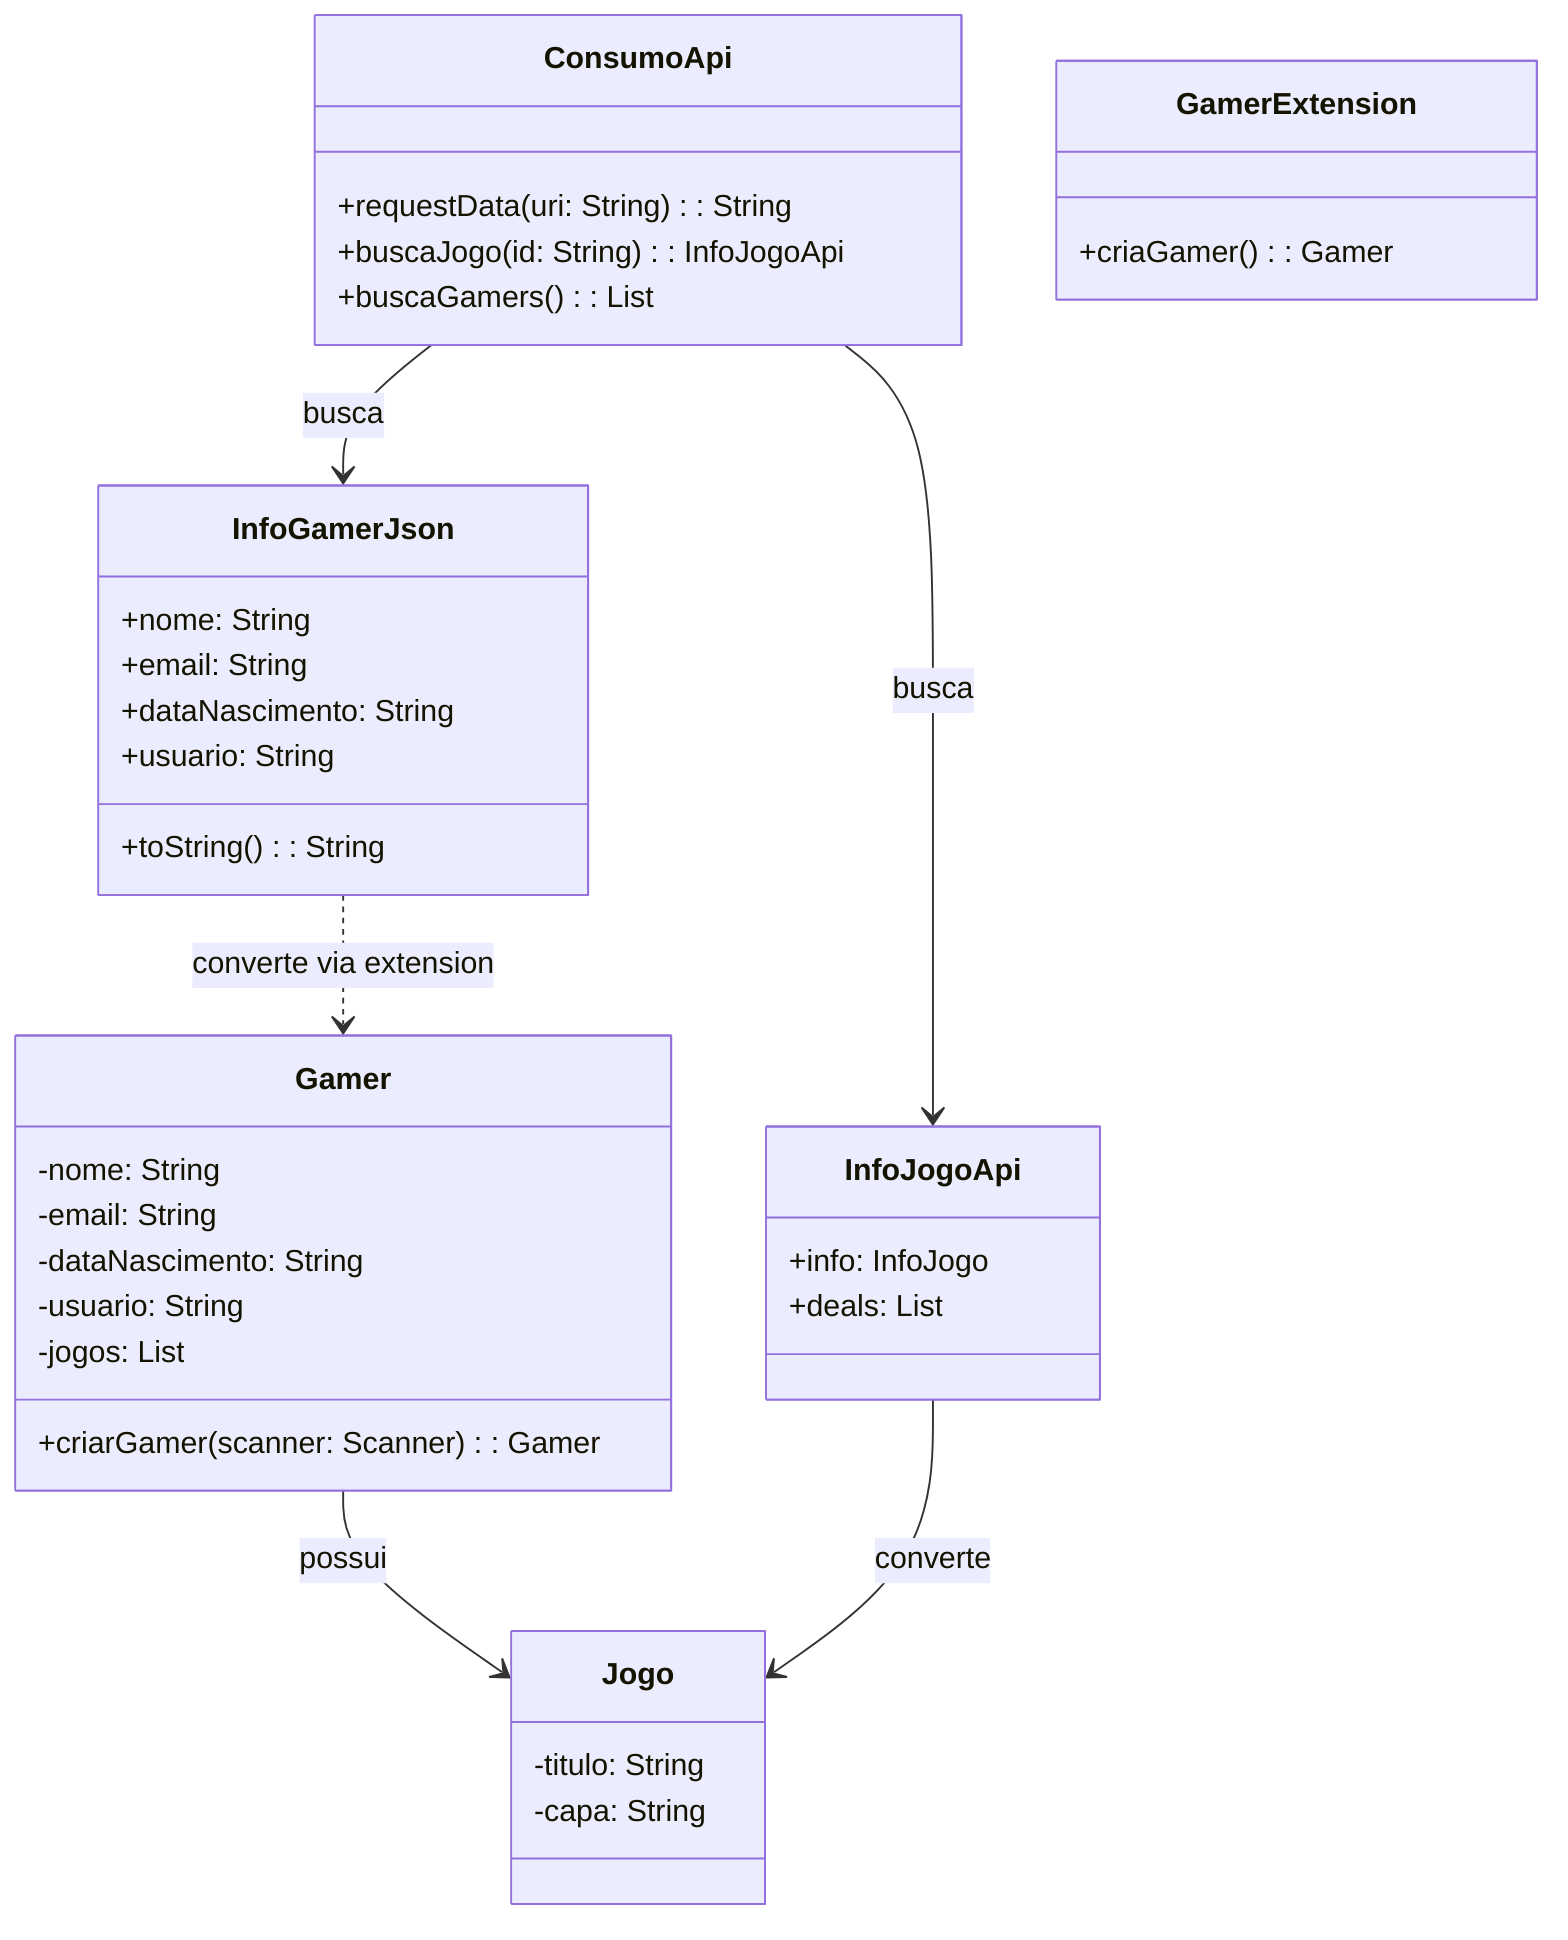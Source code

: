 classDiagram
    class Gamer {
        -nome: String
        -email: String
        -dataNascimento: String
        -usuario: String
        -jogos: List<Jogo>
        +criarGamer(scanner: Scanner): Gamer
    }

    class InfoGamerJson {
        +nome: String
        +email: String
        +dataNascimento: String
        +usuario: String
        +toString(): String
    }

    class ConsumoApi {
        +requestData(uri: String): String
        +buscaJogo(id: String): InfoJogoApi
        +buscaGamers(): List<Gamer>
    }

    class Jogo {
        -titulo: String
        -capa: String
    }

    class InfoJogoApi {
        +info: InfoJogo
        +deals: List<Deal>
    }

    class GamerExtension {
        +criaGamer(): Gamer
    }

    InfoGamerJson ..> Gamer : converte via extension
    ConsumoApi --> InfoJogoApi : busca
    ConsumoApi --> InfoGamerJson : busca
    Gamer --> Jogo : possui
    InfoJogoApi --> Jogo : converte